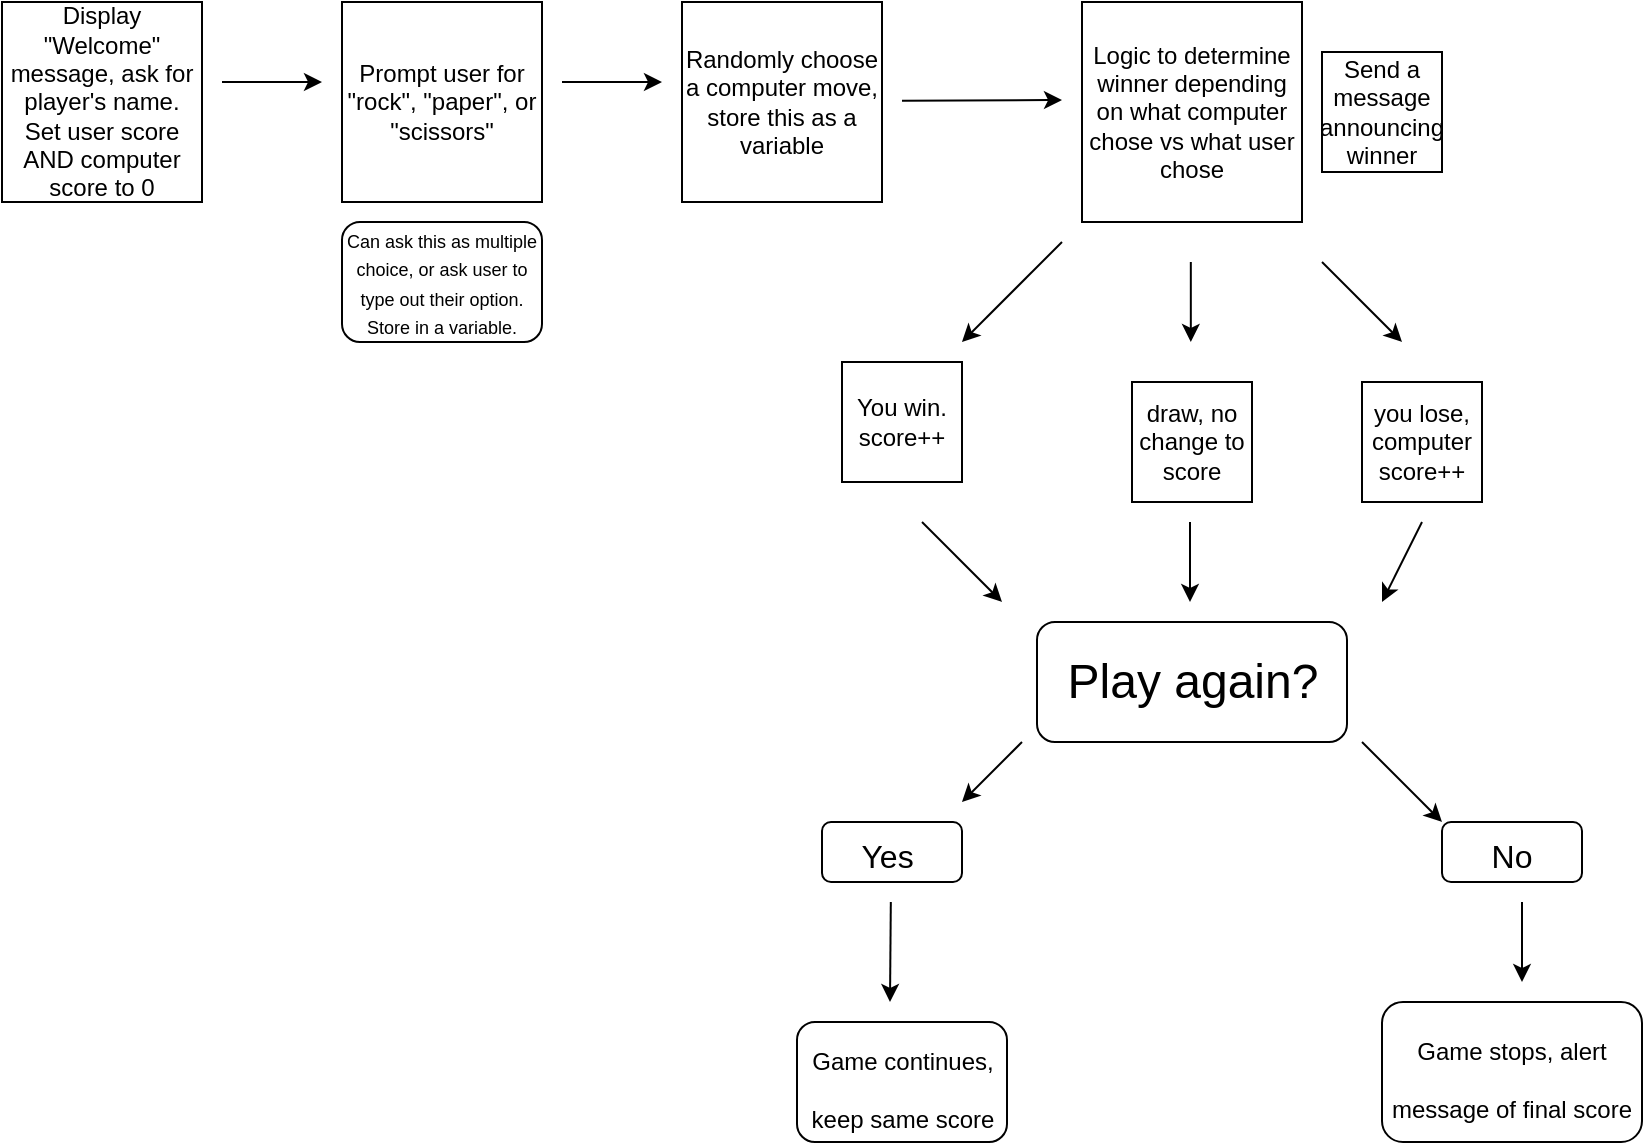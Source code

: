 <mxfile>
    <diagram id="pjnqkEx_qoe10MqQEFgg" name="Page-1">
        <mxGraphModel dx="1130" dy="779" grid="1" gridSize="10" guides="1" tooltips="1" connect="1" arrows="1" fold="1" page="1" pageScale="1" pageWidth="850" pageHeight="1100" math="0" shadow="0">
            <root>
                <mxCell id="0"/>
                <mxCell id="1" parent="0"/>
                <mxCell id="2" value="Display &quot;Welcome&quot; message, ask for player's name. Set user score AND computer score to 0" style="whiteSpace=wrap;html=1;aspect=fixed;" parent="1" vertex="1">
                    <mxGeometry x="70" y="30" width="100" height="100" as="geometry"/>
                </mxCell>
                <mxCell id="3" value="Prompt user for &quot;rock&quot;, &quot;paper&quot;, or &quot;scissors&quot;" style="whiteSpace=wrap;html=1;aspect=fixed;" parent="1" vertex="1">
                    <mxGeometry x="240" y="30" width="100" height="100" as="geometry"/>
                </mxCell>
                <mxCell id="4" value="&lt;font style=&quot;font-size: 9px;&quot;&gt;Can ask this as multiple choice, or ask user to type out their option. Store in a variable.&lt;/font&gt;" style="rounded=1;whiteSpace=wrap;html=1;" parent="1" vertex="1">
                    <mxGeometry x="240" y="140" width="100" height="60" as="geometry"/>
                </mxCell>
                <mxCell id="5" value="" style="endArrow=classic;html=1;" parent="1" edge="1">
                    <mxGeometry width="50" height="50" relative="1" as="geometry">
                        <mxPoint x="180" y="70" as="sourcePoint"/>
                        <mxPoint x="230" y="70" as="targetPoint"/>
                    </mxGeometry>
                </mxCell>
                <mxCell id="6" value="" style="endArrow=classic;html=1;" parent="1" edge="1">
                    <mxGeometry width="50" height="50" relative="1" as="geometry">
                        <mxPoint x="350" y="70" as="sourcePoint"/>
                        <mxPoint x="400" y="70" as="targetPoint"/>
                    </mxGeometry>
                </mxCell>
                <mxCell id="7" value="Randomly choose a computer move, store this as a variable" style="whiteSpace=wrap;html=1;aspect=fixed;" parent="1" vertex="1">
                    <mxGeometry x="410" y="30" width="100" height="100" as="geometry"/>
                </mxCell>
                <mxCell id="8" value="" style="endArrow=classic;html=1;fontSize=9;" parent="1" edge="1">
                    <mxGeometry width="50" height="50" relative="1" as="geometry">
                        <mxPoint x="520" y="79.41" as="sourcePoint"/>
                        <mxPoint x="600" y="79" as="targetPoint"/>
                    </mxGeometry>
                </mxCell>
                <mxCell id="9" value="Logic to determine winner depending on what computer chose vs what user chose" style="whiteSpace=wrap;html=1;aspect=fixed;" parent="1" vertex="1">
                    <mxGeometry x="610" y="30" width="110" height="110" as="geometry"/>
                </mxCell>
                <mxCell id="22" value="Send a message announcing winner" style="whiteSpace=wrap;html=1;aspect=fixed;" parent="1" vertex="1">
                    <mxGeometry x="730" y="55" width="60" height="60" as="geometry"/>
                </mxCell>
                <mxCell id="23" value="" style="endArrow=classic;html=1;" parent="1" edge="1">
                    <mxGeometry width="50" height="50" relative="1" as="geometry">
                        <mxPoint x="600" y="150" as="sourcePoint"/>
                        <mxPoint x="550" y="200" as="targetPoint"/>
                    </mxGeometry>
                </mxCell>
                <mxCell id="26" value="You win.&lt;br&gt;score++" style="whiteSpace=wrap;html=1;aspect=fixed;" parent="1" vertex="1">
                    <mxGeometry x="490" y="210" width="60" height="60" as="geometry"/>
                </mxCell>
                <mxCell id="27" value="you lose, computer score++" style="whiteSpace=wrap;html=1;aspect=fixed;" parent="1" vertex="1">
                    <mxGeometry x="750" y="220" width="60" height="60" as="geometry"/>
                </mxCell>
                <mxCell id="28" value="draw, no change to score" style="whiteSpace=wrap;html=1;aspect=fixed;" parent="1" vertex="1">
                    <mxGeometry x="635" y="220" width="60" height="60" as="geometry"/>
                </mxCell>
                <mxCell id="29" value="" style="endArrow=classic;html=1;" parent="1" edge="1">
                    <mxGeometry width="50" height="50" relative="1" as="geometry">
                        <mxPoint x="664.41" y="160" as="sourcePoint"/>
                        <mxPoint x="664.41" y="200" as="targetPoint"/>
                    </mxGeometry>
                </mxCell>
                <mxCell id="31" value="" style="endArrow=classic;html=1;" parent="1" edge="1">
                    <mxGeometry width="50" height="50" relative="1" as="geometry">
                        <mxPoint x="730" y="160" as="sourcePoint"/>
                        <mxPoint x="770" y="200" as="targetPoint"/>
                    </mxGeometry>
                </mxCell>
                <mxCell id="32" value="" style="endArrow=classic;html=1;" parent="1" edge="1">
                    <mxGeometry width="50" height="50" relative="1" as="geometry">
                        <mxPoint x="530" y="290" as="sourcePoint"/>
                        <mxPoint x="570" y="330" as="targetPoint"/>
                    </mxGeometry>
                </mxCell>
                <mxCell id="33" value="" style="endArrow=classic;html=1;" parent="1" edge="1">
                    <mxGeometry width="50" height="50" relative="1" as="geometry">
                        <mxPoint x="664" y="290" as="sourcePoint"/>
                        <mxPoint x="664" y="330" as="targetPoint"/>
                    </mxGeometry>
                </mxCell>
                <mxCell id="34" value="" style="endArrow=classic;html=1;" parent="1" edge="1">
                    <mxGeometry width="50" height="50" relative="1" as="geometry">
                        <mxPoint x="780" y="290" as="sourcePoint"/>
                        <mxPoint x="760" y="330" as="targetPoint"/>
                    </mxGeometry>
                </mxCell>
                <mxCell id="36" value="&lt;font style=&quot;font-size: 24px;&quot;&gt;Play again?&lt;/font&gt;" style="rounded=1;whiteSpace=wrap;html=1;fontSize=9;" parent="1" vertex="1">
                    <mxGeometry x="587.5" y="340" width="155" height="60" as="geometry"/>
                </mxCell>
                <mxCell id="37" value="" style="endArrow=classic;html=1;" parent="1" edge="1">
                    <mxGeometry width="50" height="50" relative="1" as="geometry">
                        <mxPoint x="580" y="400" as="sourcePoint"/>
                        <mxPoint x="550" y="430" as="targetPoint"/>
                    </mxGeometry>
                </mxCell>
                <mxCell id="38" value="&lt;font size=&quot;3&quot;&gt;Yes&amp;nbsp;&lt;/font&gt;" style="rounded=1;whiteSpace=wrap;html=1;fontSize=24;" parent="1" vertex="1">
                    <mxGeometry x="480" y="440" width="70" height="30" as="geometry"/>
                </mxCell>
                <mxCell id="39" value="" style="endArrow=classic;html=1;" parent="1" edge="1">
                    <mxGeometry width="50" height="50" relative="1" as="geometry">
                        <mxPoint x="514.41" y="480" as="sourcePoint"/>
                        <mxPoint x="514" y="530" as="targetPoint"/>
                    </mxGeometry>
                </mxCell>
                <mxCell id="40" value="&lt;font style=&quot;font-size: 12px;&quot;&gt;Game continues, keep same score&lt;/font&gt;" style="rounded=1;whiteSpace=wrap;html=1;fontSize=24;" parent="1" vertex="1">
                    <mxGeometry x="467.5" y="540" width="105" height="60" as="geometry"/>
                </mxCell>
                <mxCell id="41" value="" style="endArrow=classic;html=1;" parent="1" edge="1">
                    <mxGeometry width="50" height="50" relative="1" as="geometry">
                        <mxPoint x="750" y="400" as="sourcePoint"/>
                        <mxPoint x="790" y="440" as="targetPoint"/>
                    </mxGeometry>
                </mxCell>
                <mxCell id="42" value="&lt;font size=&quot;3&quot;&gt;No&lt;/font&gt;" style="rounded=1;whiteSpace=wrap;html=1;fontSize=24;" parent="1" vertex="1">
                    <mxGeometry x="790" y="440" width="70" height="30" as="geometry"/>
                </mxCell>
                <mxCell id="43" value="" style="endArrow=classic;html=1;" parent="1" edge="1">
                    <mxGeometry width="50" height="50" relative="1" as="geometry">
                        <mxPoint x="830" y="480" as="sourcePoint"/>
                        <mxPoint x="830" y="520" as="targetPoint"/>
                    </mxGeometry>
                </mxCell>
                <mxCell id="44" value="&lt;font style=&quot;font-size: 12px;&quot;&gt;Game stops, alert message of final score&lt;/font&gt;" style="rounded=1;whiteSpace=wrap;html=1;fontSize=24;" parent="1" vertex="1">
                    <mxGeometry x="760" y="530" width="130" height="70" as="geometry"/>
                </mxCell>
            </root>
        </mxGraphModel>
    </diagram>
</mxfile>